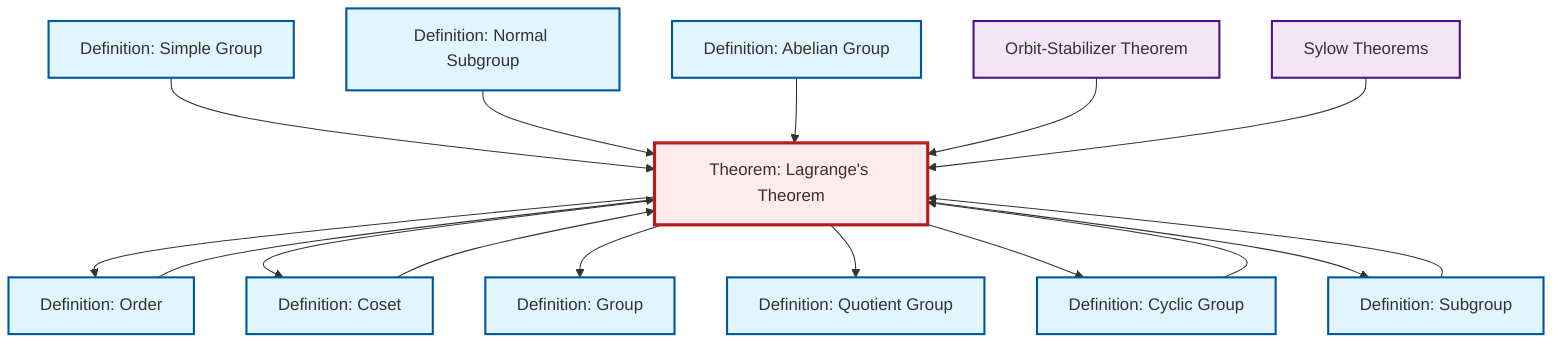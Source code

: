 graph TD
    classDef definition fill:#e1f5fe,stroke:#01579b,stroke-width:2px
    classDef theorem fill:#f3e5f5,stroke:#4a148c,stroke-width:2px
    classDef axiom fill:#fff3e0,stroke:#e65100,stroke-width:2px
    classDef example fill:#e8f5e9,stroke:#1b5e20,stroke-width:2px
    classDef current fill:#ffebee,stroke:#b71c1c,stroke-width:3px
    def-group["Definition: Group"]:::definition
    def-abelian-group["Definition: Abelian Group"]:::definition
    thm-lagrange["Theorem: Lagrange's Theorem"]:::theorem
    def-simple-group["Definition: Simple Group"]:::definition
    def-quotient-group["Definition: Quotient Group"]:::definition
    def-cyclic-group["Definition: Cyclic Group"]:::definition
    def-subgroup["Definition: Subgroup"]:::definition
    thm-orbit-stabilizer["Orbit-Stabilizer Theorem"]:::theorem
    thm-sylow["Sylow Theorems"]:::theorem
    def-normal-subgroup["Definition: Normal Subgroup"]:::definition
    def-order["Definition: Order"]:::definition
    def-coset["Definition: Coset"]:::definition
    def-coset --> thm-lagrange
    def-cyclic-group --> thm-lagrange
    def-simple-group --> thm-lagrange
    thm-lagrange --> def-order
    thm-lagrange --> def-coset
    thm-lagrange --> def-group
    thm-lagrange --> def-quotient-group
    def-order --> thm-lagrange
    def-normal-subgroup --> thm-lagrange
    thm-lagrange --> def-cyclic-group
    def-subgroup --> thm-lagrange
    def-abelian-group --> thm-lagrange
    thm-orbit-stabilizer --> thm-lagrange
    thm-lagrange --> def-subgroup
    thm-sylow --> thm-lagrange
    class thm-lagrange current